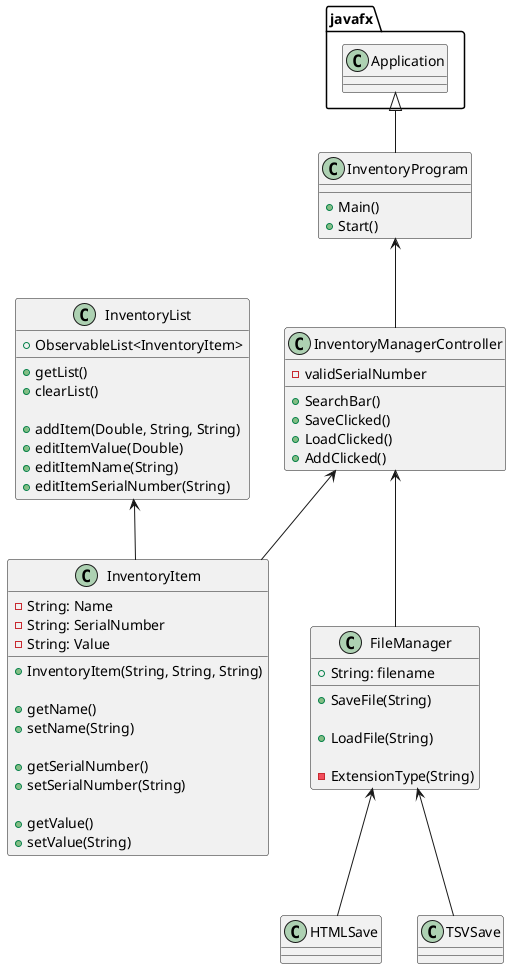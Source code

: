 @startuml

javafx.Application <|-- InventoryProgram
InventoryProgram <-- InventoryManagerController
InventoryManagerController <-- FileManager
FileManager <-- HTMLSave
FileManager <-- TSVSave

InventoryManagerController <-- InventoryItem
InventoryList <-- InventoryItem

class InventoryProgram
{
    + Main()
    + Start()
}


class InventoryManagerController
{
    - validSerialNumber

    + SearchBar()
    + SaveClicked()
    + LoadClicked()
    + AddClicked()
}


class InventoryList
{
    + ObservableList<InventoryItem>

    + getList()
    + clearList()

    + addItem(Double, String, String)
    + editItemValue(Double)
    + editItemName(String)
    + editItemSerialNumber(String)
}


class InventoryItem
{
    - String: Name
    - String: SerialNumber
    - String: Value

    + InventoryItem(String, String, String)

    + getName()
    + setName(String)

    + getSerialNumber()
    + setSerialNumber(String)

    + getValue()
    + setValue(String)
}


class FileManager
{
    + String: filename

    + SaveFile(String)

    + LoadFile(String)

    - ExtensionType(String)
}

class HTMLSave
{

}

class TSVSave
{

}


@enduml